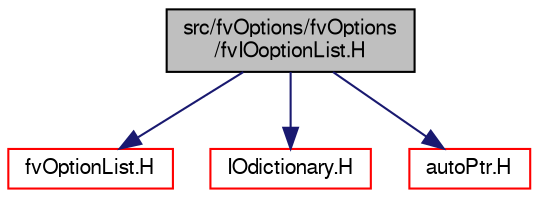 digraph "src/fvOptions/fvOptions/fvIOoptionList.H"
{
  bgcolor="transparent";
  edge [fontname="FreeSans",fontsize="10",labelfontname="FreeSans",labelfontsize="10"];
  node [fontname="FreeSans",fontsize="10",shape=record];
  Node0 [label="src/fvOptions/fvOptions\l/fvIOoptionList.H",height=0.2,width=0.4,color="black", fillcolor="grey75", style="filled", fontcolor="black"];
  Node0 -> Node1 [color="midnightblue",fontsize="10",style="solid",fontname="FreeSans"];
  Node1 [label="fvOptionList.H",height=0.2,width=0.4,color="red",URL="$a04625.html"];
  Node0 -> Node315 [color="midnightblue",fontsize="10",style="solid",fontname="FreeSans"];
  Node315 [label="IOdictionary.H",height=0.2,width=0.4,color="red",URL="$a09023.html"];
  Node0 -> Node44 [color="midnightblue",fontsize="10",style="solid",fontname="FreeSans"];
  Node44 [label="autoPtr.H",height=0.2,width=0.4,color="red",URL="$a11078.html"];
}
